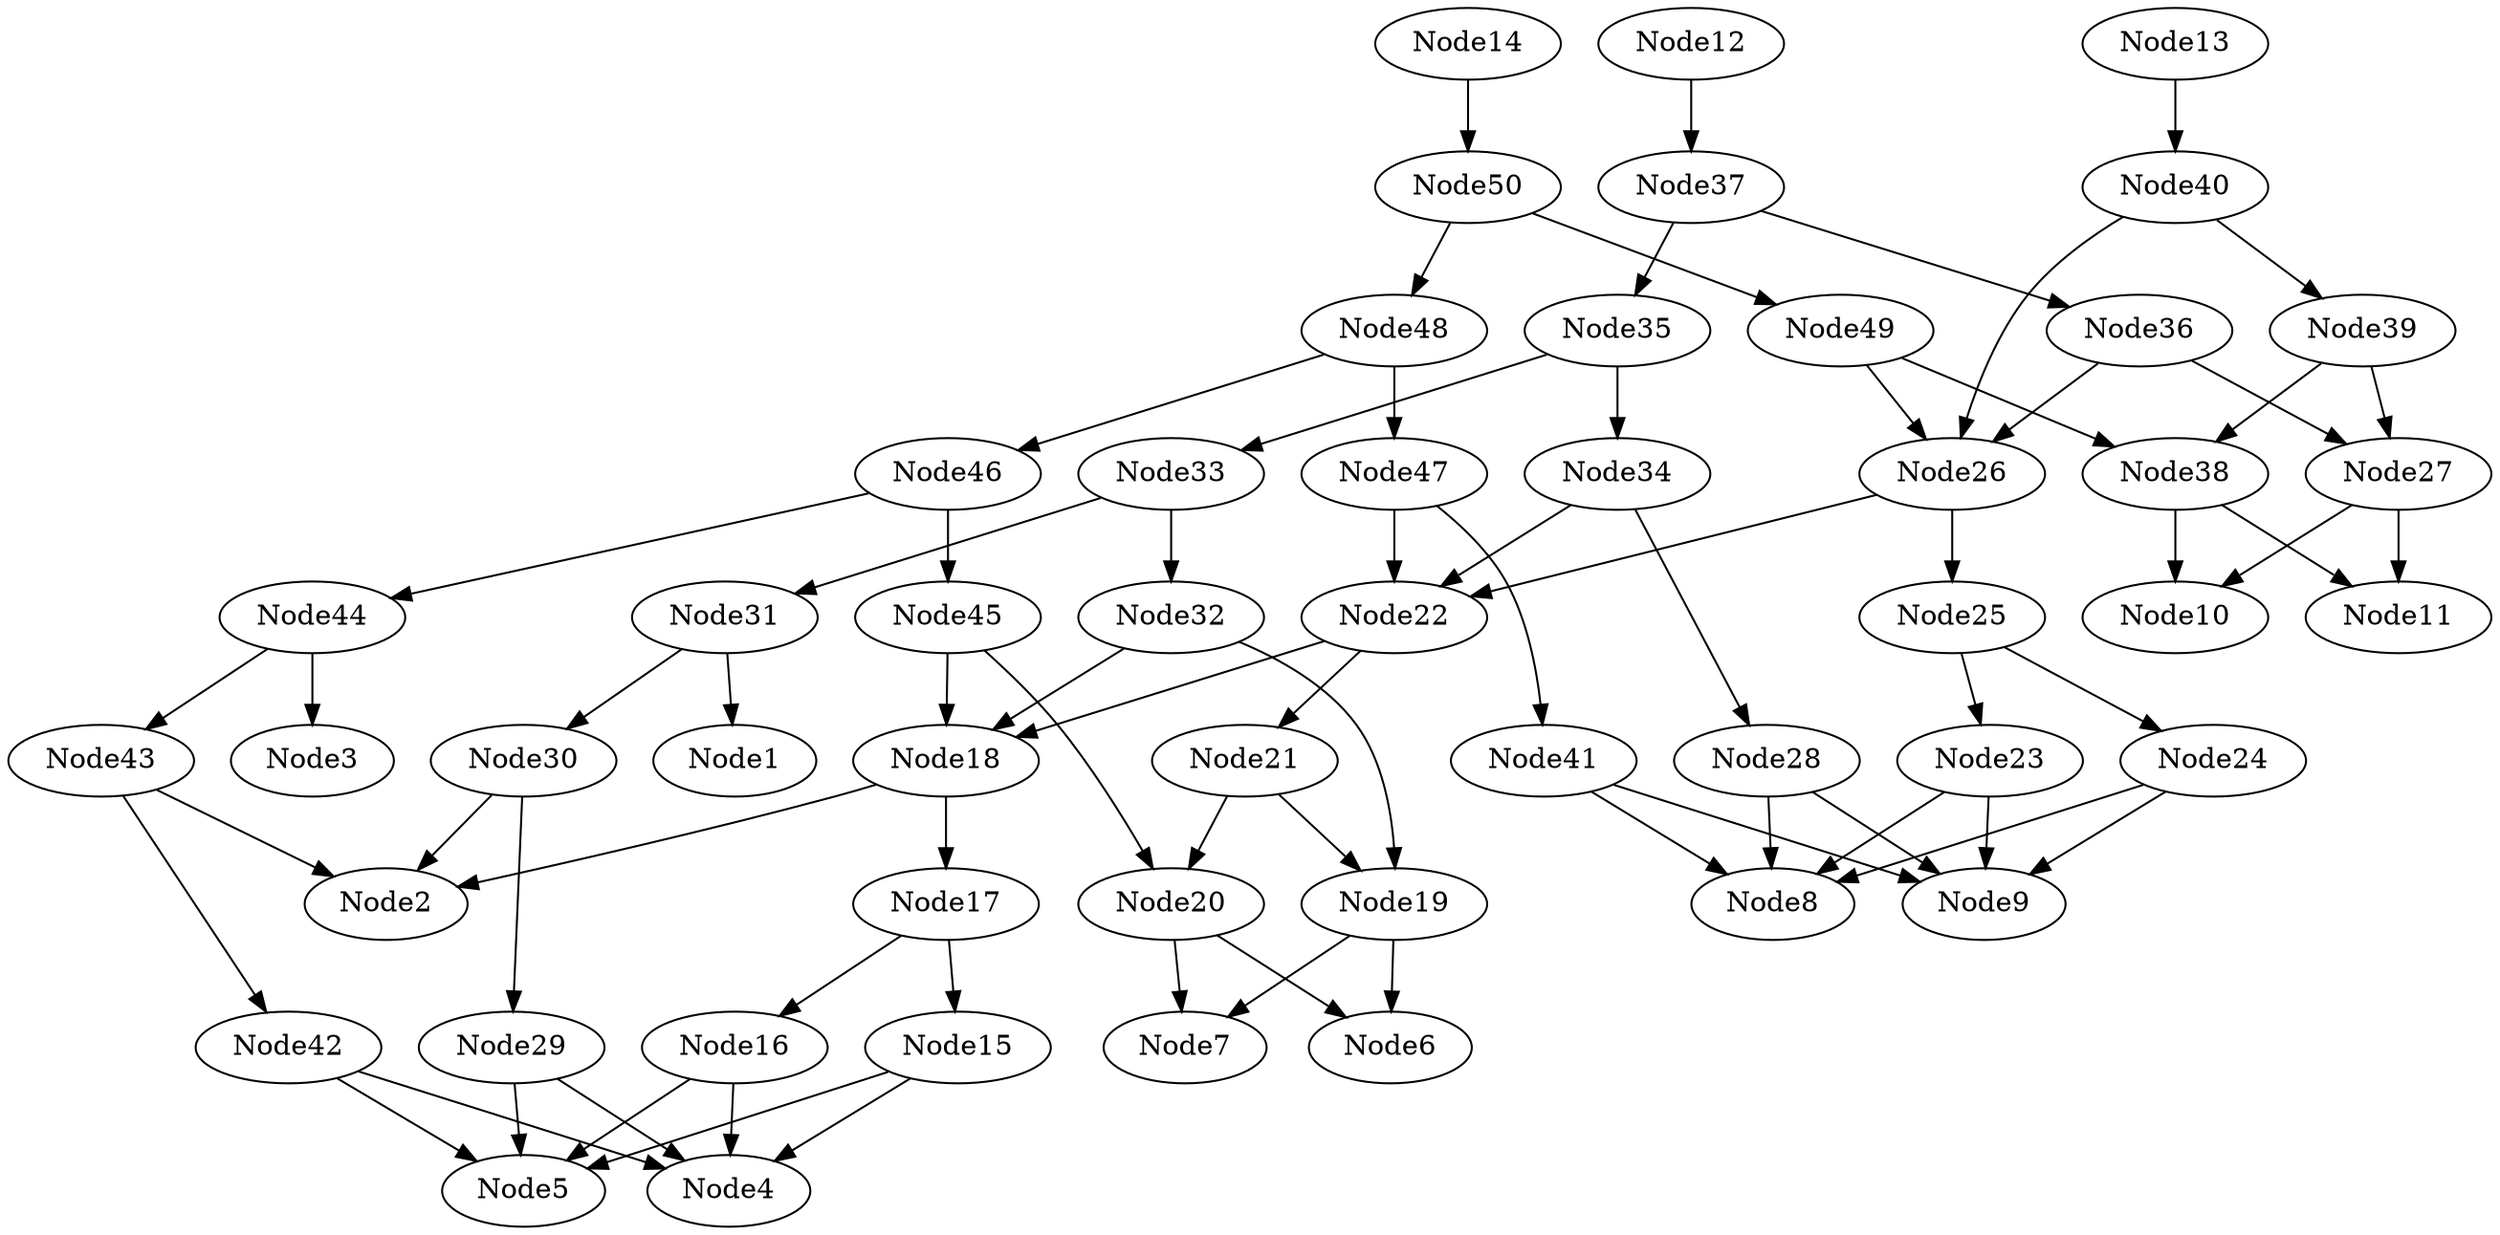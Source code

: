 # Network structure generated by ABC

digraph network {

Node12 -> Node37 [style = solid];
Node13 -> Node40 [style = solid];
Node14 -> Node50 [style = solid];
Node15 -> Node4 [style = solid];
Node15 -> Node5 [style = solid];
Node16 -> Node4 [style = solid];
Node16 -> Node5 [style = solid];
Node17 -> Node15 [style = solid];
Node17 -> Node16 [style = solid];
Node18 -> Node2 [style = solid];
Node18 -> Node17 [style = solid];
Node19 -> Node6 [style = solid];
Node19 -> Node7 [style = solid];
Node20 -> Node6 [style = solid];
Node20 -> Node7 [style = solid];
Node21 -> Node19 [style = solid];
Node21 -> Node20 [style = solid];
Node22 -> Node18 [style = solid];
Node22 -> Node21 [style = solid];
Node23 -> Node8 [style = solid];
Node23 -> Node9 [style = solid];
Node24 -> Node8 [style = solid];
Node24 -> Node9 [style = solid];
Node25 -> Node23 [style = solid];
Node25 -> Node24 [style = solid];
Node26 -> Node22 [style = solid];
Node26 -> Node25 [style = solid];
Node27 -> Node10 [style = solid];
Node27 -> Node11 [style = solid];
Node28 -> Node8 [style = solid];
Node28 -> Node9 [style = solid];
Node29 -> Node4 [style = solid];
Node29 -> Node5 [style = solid];
Node30 -> Node2 [style = solid];
Node30 -> Node29 [style = solid];
Node31 -> Node1 [style = solid];
Node31 -> Node30 [style = solid];
Node32 -> Node18 [style = solid];
Node32 -> Node19 [style = solid];
Node33 -> Node31 [style = solid];
Node33 -> Node32 [style = solid];
Node34 -> Node22 [style = solid];
Node34 -> Node28 [style = solid];
Node35 -> Node33 [style = solid];
Node35 -> Node34 [style = solid];
Node36 -> Node26 [style = solid];
Node36 -> Node27 [style = solid];
Node37 -> Node35 [style = solid];
Node37 -> Node36 [style = solid];
Node38 -> Node10 [style = solid];
Node38 -> Node11 [style = solid];
Node39 -> Node27 [style = solid];
Node39 -> Node38 [style = solid];
Node40 -> Node26 [style = solid];
Node40 -> Node39 [style = solid];
Node41 -> Node8 [style = solid];
Node41 -> Node9 [style = solid];
Node42 -> Node4 [style = solid];
Node42 -> Node5 [style = solid];
Node43 -> Node2 [style = solid];
Node43 -> Node42 [style = solid];
Node44 -> Node3 [style = solid];
Node44 -> Node43 [style = solid];
Node45 -> Node18 [style = solid];
Node45 -> Node20 [style = solid];
Node46 -> Node44 [style = solid];
Node46 -> Node45 [style = solid];
Node47 -> Node22 [style = solid];
Node47 -> Node41 [style = solid];
Node48 -> Node46 [style = solid];
Node48 -> Node47 [style = solid];
Node49 -> Node26 [style = solid];
Node49 -> Node38 [style = solid];
Node50 -> Node48 [style = solid];
Node50 -> Node49 [style = solid];
}

